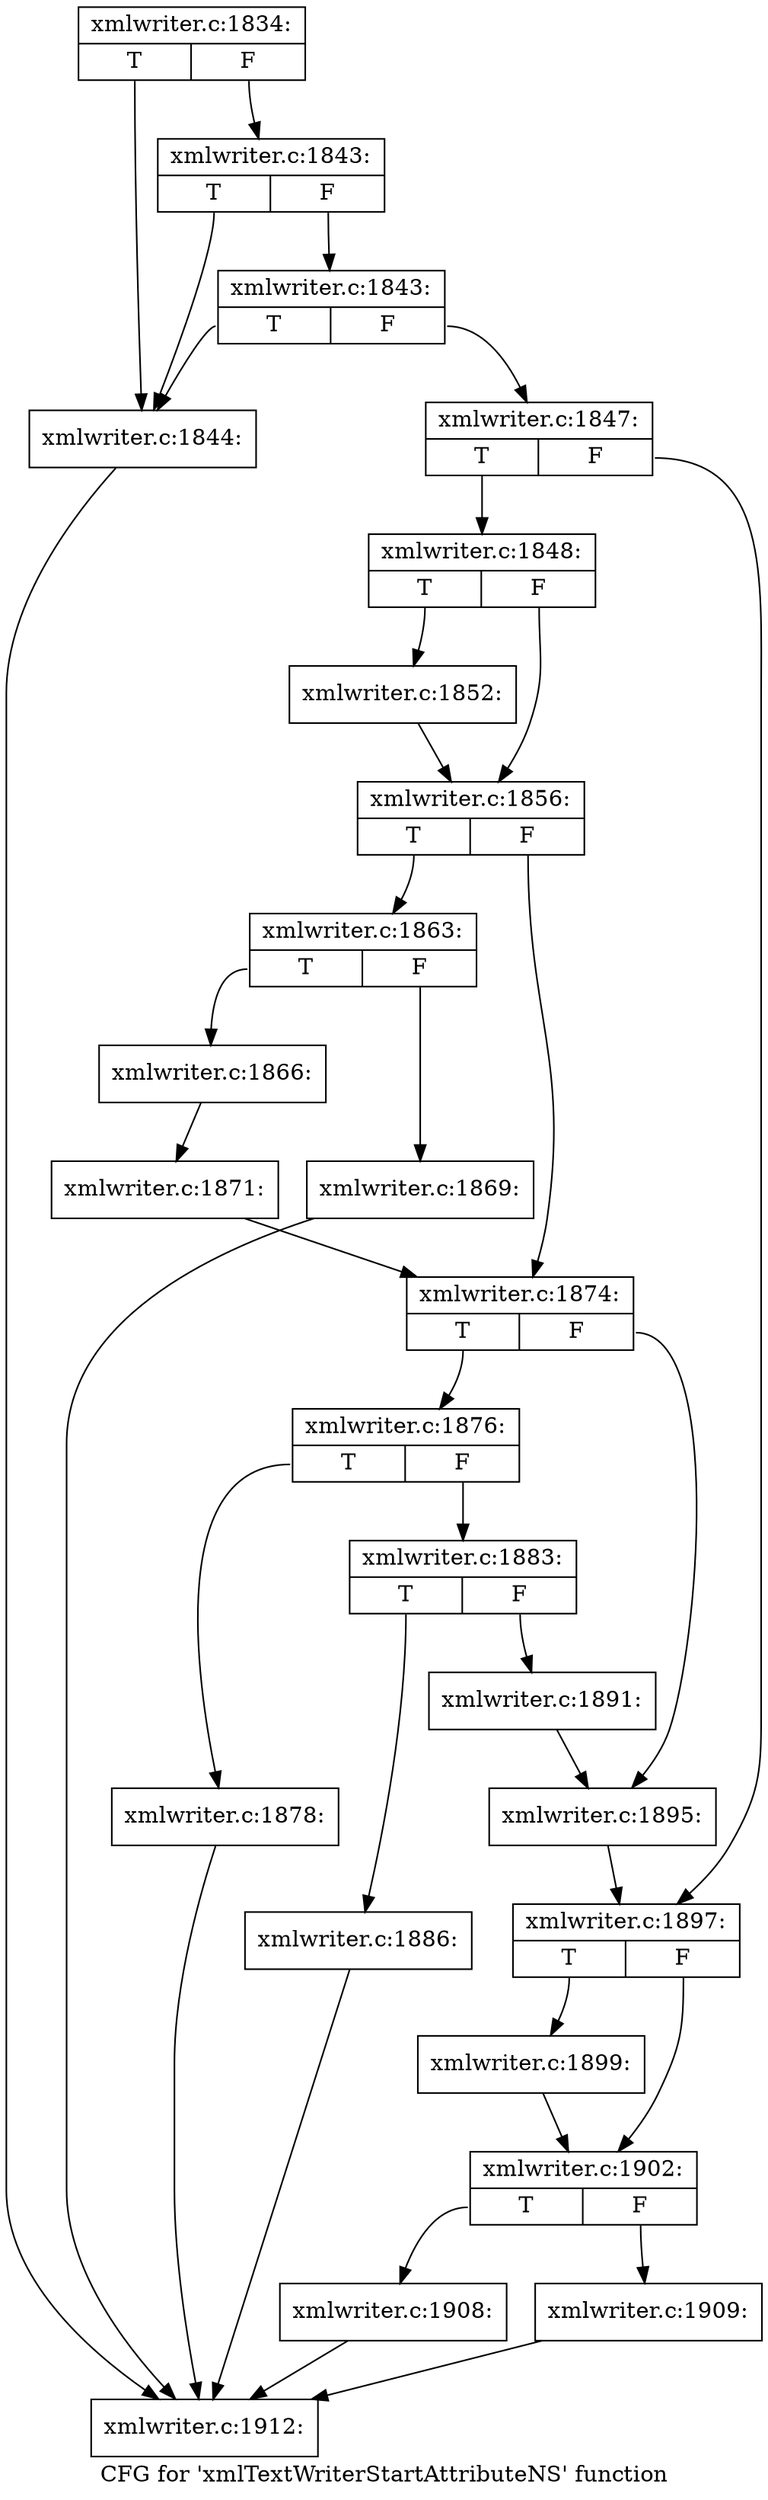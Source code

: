digraph "CFG for 'xmlTextWriterStartAttributeNS' function" {
	label="CFG for 'xmlTextWriterStartAttributeNS' function";

	Node0x3fcb440 [shape=record,label="{xmlwriter.c:1834:|{<s0>T|<s1>F}}"];
	Node0x3fcb440:s0 -> Node0x3fd6120;
	Node0x3fcb440:s1 -> Node0x3fd6240;
	Node0x3fd6240 [shape=record,label="{xmlwriter.c:1843:|{<s0>T|<s1>F}}"];
	Node0x3fd6240:s0 -> Node0x3fd6120;
	Node0x3fd6240:s1 -> Node0x3fd61c0;
	Node0x3fd61c0 [shape=record,label="{xmlwriter.c:1843:|{<s0>T|<s1>F}}"];
	Node0x3fd61c0:s0 -> Node0x3fd6120;
	Node0x3fd61c0:s1 -> Node0x3fd6170;
	Node0x3fd6120 [shape=record,label="{xmlwriter.c:1844:}"];
	Node0x3fd6120 -> Node0x3fd49a0;
	Node0x3fd6170 [shape=record,label="{xmlwriter.c:1847:|{<s0>T|<s1>F}}"];
	Node0x3fd6170:s0 -> Node0x3fd6c20;
	Node0x3fd6170:s1 -> Node0x3fd6c70;
	Node0x3fd6c20 [shape=record,label="{xmlwriter.c:1848:|{<s0>T|<s1>F}}"];
	Node0x3fd6c20:s0 -> Node0x3fd77d0;
	Node0x3fd6c20:s1 -> Node0x3fd7820;
	Node0x3fd77d0 [shape=record,label="{xmlwriter.c:1852:}"];
	Node0x3fd77d0 -> Node0x3fd7820;
	Node0x3fd7820 [shape=record,label="{xmlwriter.c:1856:|{<s0>T|<s1>F}}"];
	Node0x3fd7820:s0 -> Node0x3fd93a0;
	Node0x3fd7820:s1 -> Node0x3fd96d0;
	Node0x3fd93a0 [shape=record,label="{xmlwriter.c:1863:|{<s0>T|<s1>F}}"];
	Node0x3fd93a0:s0 -> Node0x3fd9ba0;
	Node0x3fd93a0:s1 -> Node0x3fd9c40;
	Node0x3fd9ba0 [shape=record,label="{xmlwriter.c:1866:}"];
	Node0x3fd9ba0 -> Node0x3fd9bf0;
	Node0x3fd9c40 [shape=record,label="{xmlwriter.c:1869:}"];
	Node0x3fd9c40 -> Node0x3fd49a0;
	Node0x3fd9bf0 [shape=record,label="{xmlwriter.c:1871:}"];
	Node0x3fd9bf0 -> Node0x3fd96d0;
	Node0x3fd96d0 [shape=record,label="{xmlwriter.c:1874:|{<s0>T|<s1>F}}"];
	Node0x3fd96d0:s0 -> Node0x3fda080;
	Node0x3fd96d0:s1 -> Node0x3fda330;
	Node0x3fda080 [shape=record,label="{xmlwriter.c:1876:|{<s0>T|<s1>F}}"];
	Node0x3fda080:s0 -> Node0x3fdae50;
	Node0x3fda080:s1 -> Node0x3fdaea0;
	Node0x3fdae50 [shape=record,label="{xmlwriter.c:1878:}"];
	Node0x3fdae50 -> Node0x3fd49a0;
	Node0x3fdaea0 [shape=record,label="{xmlwriter.c:1883:|{<s0>T|<s1>F}}"];
	Node0x3fdaea0:s0 -> Node0x3fdbcb0;
	Node0x3fdaea0:s1 -> Node0x3fdbd00;
	Node0x3fdbcb0 [shape=record,label="{xmlwriter.c:1886:}"];
	Node0x3fdbcb0 -> Node0x3fd49a0;
	Node0x3fdbd00 [shape=record,label="{xmlwriter.c:1891:}"];
	Node0x3fdbd00 -> Node0x3fda330;
	Node0x3fda330 [shape=record,label="{xmlwriter.c:1895:}"];
	Node0x3fda330 -> Node0x3fd6c70;
	Node0x3fd6c70 [shape=record,label="{xmlwriter.c:1897:|{<s0>T|<s1>F}}"];
	Node0x3fd6c70:s0 -> Node0x3fdd200;
	Node0x3fd6c70:s1 -> Node0x3fdd250;
	Node0x3fdd200 [shape=record,label="{xmlwriter.c:1899:}"];
	Node0x3fdd200 -> Node0x3fdd250;
	Node0x3fdd250 [shape=record,label="{xmlwriter.c:1902:|{<s0>T|<s1>F}}"];
	Node0x3fdd250:s0 -> Node0x3fde350;
	Node0x3fdd250:s1 -> Node0x3fde3a0;
	Node0x3fde350 [shape=record,label="{xmlwriter.c:1908:}"];
	Node0x3fde350 -> Node0x3fd49a0;
	Node0x3fde3a0 [shape=record,label="{xmlwriter.c:1909:}"];
	Node0x3fde3a0 -> Node0x3fd49a0;
	Node0x3fd49a0 [shape=record,label="{xmlwriter.c:1912:}"];
}
